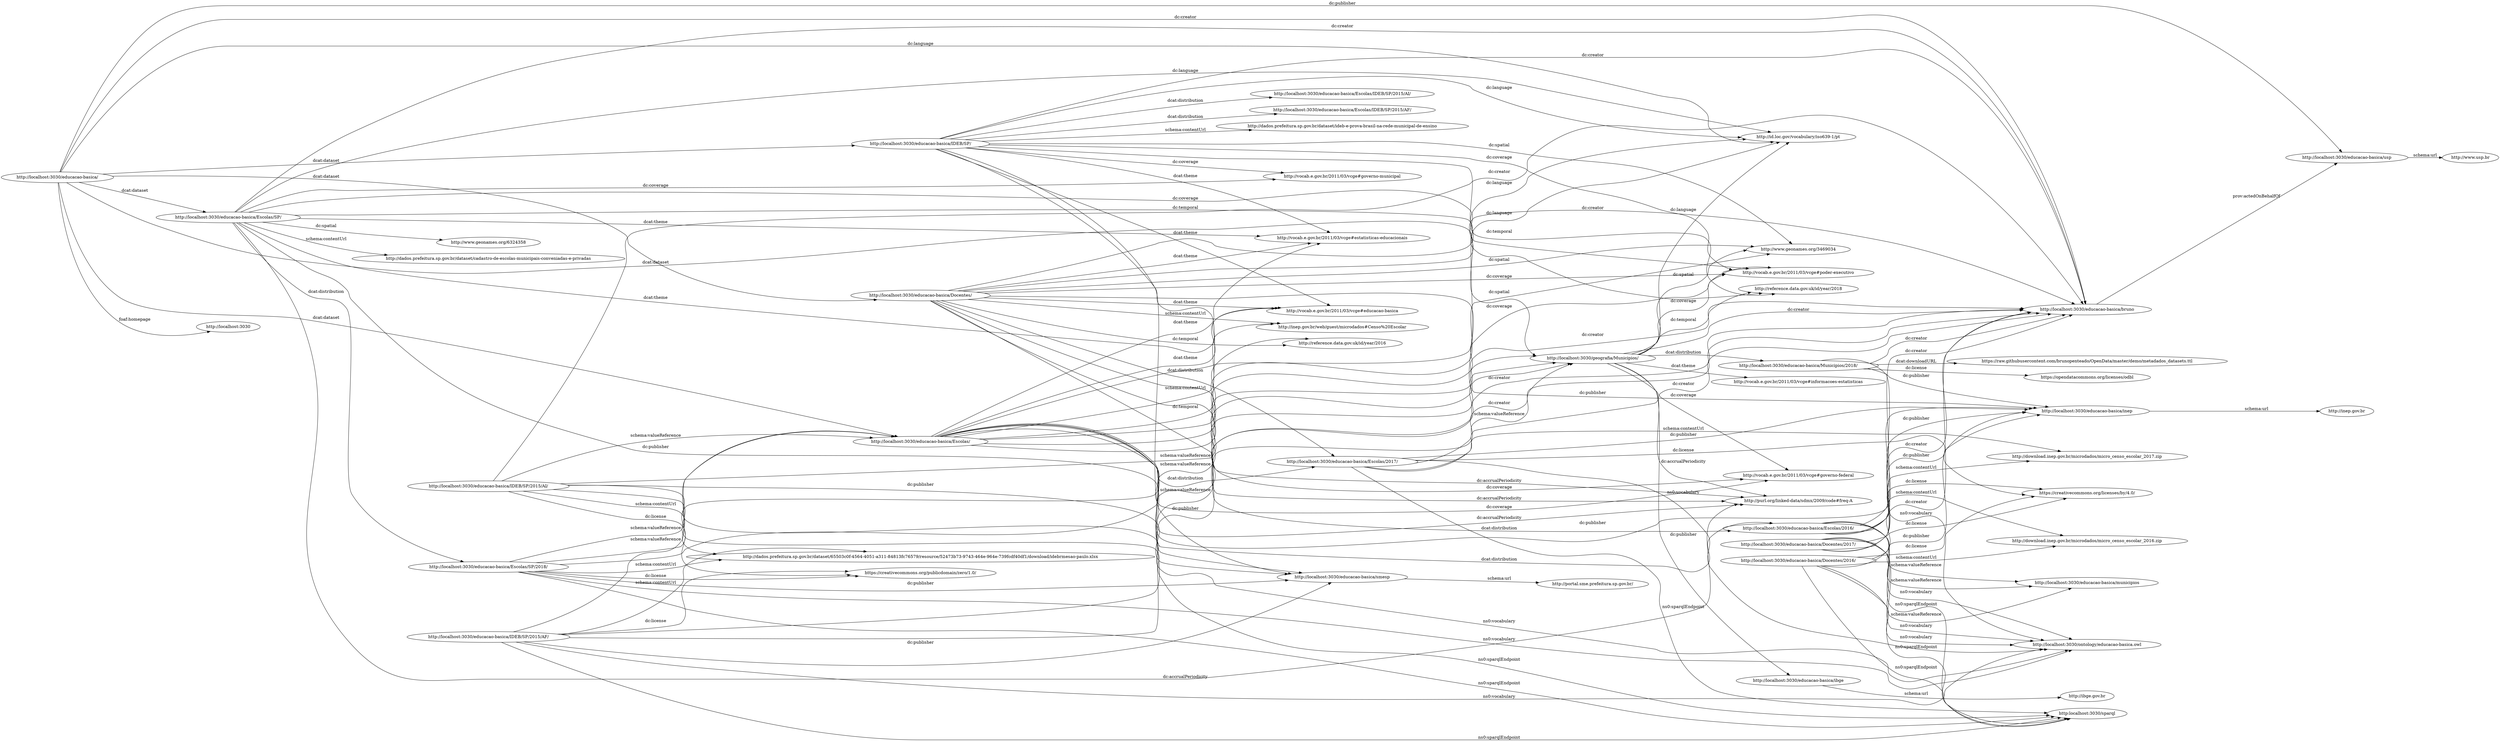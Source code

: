 digraph ar2dtool_diagram { 
rankdir=LR;
size="1501"
	"http://localhost:3030/educacao-basica/Municipios/2018/" -> "https://raw.githubusercontent.com/brunopenteado/OpenData/master/demo/metadados_datasets.ttl" [ label = "dcat:downloadURL" ];
	"http://localhost:3030/educacao-basica/Municipios/2018/" -> "http://localhost:3030/educacao-basica/bruno" [ label = "dc:creator" ];
	"http://localhost:3030/educacao-basica/Municipios/2018/" -> "https://opendatacommons.org/licenses/odbl" [ label = "dc:license" ];
	"http://localhost:3030/educacao-basica/Municipios/2018/" -> "http://localhost:3030/educacao-basica/inep" [ label = "dc:publisher" ];
	"http://localhost:3030/educacao-basica/Municipios/2018/" -> "http://localhost:3030/ontology/educacao-basica.owl" [ label = "ns0:vocabulary" ];
	"http://localhost:3030/educacao-basica/Escolas/SP/2018/" -> "http://localhost:3030/educacao-basica/smesp" [ label = "dc:publisher" ];
	"http://localhost:3030/educacao-basica/Escolas/SP/2018/" -> "http://dados.prefeitura.sp.gov.br/dataset/65503c0f-4564-4051-a311-84813fc76579/resource/52473b73-9743-464e-964e-739fcdf40df1/download/idebrmesao-paulo.xlsx" [ label = "schema:contentUrl" ];
	"http://localhost:3030/educacao-basica/Escolas/SP/2018/" -> "https://creativecommons.org/publicdomain/zero/1.0/" [ label = "dc:license" ];
	"http://localhost:3030/educacao-basica/Escolas/SP/2018/" -> "http://localhost:3030/ontology/educacao-basica.owl" [ label = "ns0:vocabulary" ];
	"http://localhost:3030/educacao-basica/Escolas/SP/2018/" -> "http://localhost:3030/educacao-basica/bruno" [ label = "dc:creator" ];
	"http://localhost:3030/educacao-basica/Escolas/SP/2018/" -> "http://localhost:3030/geografia/Municipios/" [ label = "schema:valueReference" ];
	"http://localhost:3030/educacao-basica/Escolas/SP/2018/" -> "http://localhost:3030/educacao-basica/Escolas/" [ label = "schema:valueReference" ];
	"http://localhost:3030/educacao-basica/Escolas/SP/2018/" -> "http:localhost:3030/sparql" [ label = "ns0:sparqlEndpoint" ];
	"http://localhost:3030/educacao-basica/Escolas/" -> "http://localhost:3030/educacao-basica/Escolas/2016/" [ label = "dcat:distribution" ];
	"http://localhost:3030/educacao-basica/Escolas/" -> "http://localhost:3030/educacao-basica/bruno" [ label = "dc:creator" ];
	"http://localhost:3030/educacao-basica/Escolas/" -> "http://vocab.e.gov.br/2011/03/vcge#governo-federal" [ label = "dc:coverage" ];
	"http://localhost:3030/educacao-basica/Escolas/" -> "http://inep.gov.br/web/guest/microdados#Censo%20Escolar" [ label = "schema:contentUrl" ];
	"http://localhost:3030/educacao-basica/Escolas/" -> "http://vocab.e.gov.br/2011/03/vcge#educacao-basica" [ label = "dcat:theme" ];
	"http://localhost:3030/educacao-basica/Escolas/" -> "http://purl.org/linked-data/sdmx/2009/code#freq-A" [ label = "dc:accrualPeriodicity" ];
	"http://localhost:3030/educacao-basica/Escolas/" -> "http://vocab.e.gov.br/2011/03/vcge#estatisticas-educacionais" [ label = "dcat:theme" ];
	"http://localhost:3030/educacao-basica/Escolas/" -> "http://www.geonames.org/3469034" [ label = "dc:spatial" ];
	"http://localhost:3030/educacao-basica/Escolas/" -> "http://id.loc.gov/vocabulary/iso639-1/pt" [ label = "dc:language" ];
	"http://localhost:3030/educacao-basica/Escolas/" -> "http://localhost:3030/educacao-basica/inep" [ label = "dc:publisher" ];
	"http://localhost:3030/educacao-basica/Escolas/" -> "http://vocab.e.gov.br/2011/03/vcge#poder-executivo" [ label = "dc:coverage" ];
	"http://localhost:3030/educacao-basica/Escolas/" -> "http://localhost:3030/educacao-basica/Escolas/2017/" [ label = "dcat:distribution" ];
	"http://localhost:3030/educacao-basica/Escolas/" -> "http://reference.data.gov.uk/id/year/2016" [ label = "dc:temporal" ];
	"http://localhost:3030/geografia/Municipios/" -> "http://purl.org/linked-data/sdmx/2009/code#freq-A" [ label = "dc:accrualPeriodicity" ];
	"http://localhost:3030/geografia/Municipios/" -> "http://www.geonames.org/3469034" [ label = "dc:spatial" ];
	"http://localhost:3030/geografia/Municipios/" -> "http://id.loc.gov/vocabulary/iso639-1/pt" [ label = "dc:language" ];
	"http://localhost:3030/geografia/Municipios/" -> "http://vocab.e.gov.br/2011/03/vcge#governo-federal" [ label = "dc:coverage" ];
	"http://localhost:3030/geografia/Municipios/" -> "http://vocab.e.gov.br/2011/03/vcge#poder-executivo" [ label = "dc:coverage" ];
	"http://localhost:3030/geografia/Municipios/" -> "http://localhost:3030/educacao-basica/bruno" [ label = "dc:creator" ];
	"http://localhost:3030/geografia/Municipios/" -> "http://vocab.e.gov.br/2011/03/vcge#informacoes-estatisticas" [ label = "dcat:theme" ];
	"http://localhost:3030/geografia/Municipios/" -> "http://reference.data.gov.uk/id/year/2018" [ label = "dc:temporal" ];
	"http://localhost:3030/geografia/Municipios/" -> "http://localhost:3030/educacao-basica/Municipios/2018/" [ label = "dcat:distribution" ];
	"http://localhost:3030/geografia/Municipios/" -> "http://localhost:3030/educacao-basica/ibge" [ label = "dc:publisher" ];
	"http://localhost:3030/educacao-basica/bruno" -> "http://localhost:3030/educacao-basica/usp" [ label = "prov:actedOnBehalfOf" ];
	"http://localhost:3030/educacao-basica/IDEB/SP/2015/AI/" -> "https://creativecommons.org/publicdomain/zero/1.0/" [ label = "dc:license" ];
	"http://localhost:3030/educacao-basica/IDEB/SP/2015/AI/" -> "http://localhost:3030/ontology/educacao-basica.owl" [ label = "ns0:vocabulary" ];
	"http://localhost:3030/educacao-basica/IDEB/SP/2015/AI/" -> "http://localhost:3030/educacao-basica/bruno" [ label = "dc:creator" ];
	"http://localhost:3030/educacao-basica/IDEB/SP/2015/AI/" -> "http:localhost:3030/sparql" [ label = "ns0:sparqlEndpoint" ];
	"http://localhost:3030/educacao-basica/IDEB/SP/2015/AI/" -> "http://localhost:3030/educacao-basica/Escolas/" [ label = "schema:valueReference" ];
	"http://localhost:3030/educacao-basica/IDEB/SP/2015/AI/" -> "http://dados.prefeitura.sp.gov.br/dataset/65503c0f-4564-4051-a311-84813fc76579/resource/52473b73-9743-464e-964e-739fcdf40df1/download/idebrmesao-paulo.xlsx" [ label = "schema:contentUrl" ];
	"http://localhost:3030/educacao-basica/IDEB/SP/2015/AI/" -> "http://localhost:3030/educacao-basica/smesp" [ label = "dc:publisher" ];
	"http://localhost:3030/educacao-basica/IDEB/SP/2015/AI/" -> "http://localhost:3030/geografia/Municipios/" [ label = "schema:valueReference" ];
	"http://localhost:3030/educacao-basica/usp" -> "http://www.usp.br" [ label = "schema:url" ];
	"http://localhost:3030/educacao-basica/Docentes/" -> "http://reference.data.gov.uk/id/year/2016" [ label = "dc:temporal" ];
	"http://localhost:3030/educacao-basica/Docentes/" -> "http://id.loc.gov/vocabulary/iso639-1/pt" [ label = "dc:language" ];
	"http://localhost:3030/educacao-basica/Docentes/" -> "http://inep.gov.br/web/guest/microdados#Censo%20Escolar" [ label = "schema:contentUrl" ];
	"http://localhost:3030/educacao-basica/Docentes/" -> "http://vocab.e.gov.br/2011/03/vcge#poder-executivo" [ label = "dc:coverage" ];
	"http://localhost:3030/educacao-basica/Docentes/" -> "http://localhost:3030/educacao-basica/inep" [ label = "dc:publisher" ];
	"http://localhost:3030/educacao-basica/Docentes/" -> "http://vocab.e.gov.br/2011/03/vcge#educacao-basica" [ label = "dcat:theme" ];
	"http://localhost:3030/educacao-basica/Docentes/" -> "http://localhost:3030/educacao-basica/bruno" [ label = "dc:creator" ];
	"http://localhost:3030/educacao-basica/Docentes/" -> "http://localhost:3030/educacao-basica/Escolas/2016/" [ label = "dcat:distribution" ];
	"http://localhost:3030/educacao-basica/Docentes/" -> "http://localhost:3030/educacao-basica/Escolas/2017/" [ label = "dcat:distribution" ];
	"http://localhost:3030/educacao-basica/Docentes/" -> "http://vocab.e.gov.br/2011/03/vcge#governo-federal" [ label = "dc:coverage" ];
	"http://localhost:3030/educacao-basica/Docentes/" -> "http://vocab.e.gov.br/2011/03/vcge#estatisticas-educacionais" [ label = "dcat:theme" ];
	"http://localhost:3030/educacao-basica/Docentes/" -> "http://www.geonames.org/3469034" [ label = "dc:spatial" ];
	"http://localhost:3030/educacao-basica/Docentes/" -> "http://purl.org/linked-data/sdmx/2009/code#freq-A" [ label = "dc:accrualPeriodicity" ];
	"http://localhost:3030/educacao-basica/smesp" -> "http://portal.sme.prefeitura.sp.gov.br/" [ label = "schema:url" ];
	"http://localhost:3030/educacao-basica/inep" -> "http://inep.gov.br" [ label = "schema:url" ];
	"http://localhost:3030/educacao-basica/IDEB/SP/" -> "http://purl.org/linked-data/sdmx/2009/code#freq-A" [ label = "dc:accrualPeriodicity" ];
	"http://localhost:3030/educacao-basica/IDEB/SP/" -> "http://localhost:3030/educacao-basica/bruno" [ label = "dc:creator" ];
	"http://localhost:3030/educacao-basica/IDEB/SP/" -> "http://vocab.e.gov.br/2011/03/vcge#governo-municipal" [ label = "dc:coverage" ];
	"http://localhost:3030/educacao-basica/IDEB/SP/" -> "http://localhost:3030/educacao-basica/Escolas/IDEB/SP/2015/AF/" [ label = "dcat:distribution" ];
	"http://localhost:3030/educacao-basica/IDEB/SP/" -> "http://vocab.e.gov.br/2011/03/vcge#educacao-basica" [ label = "dcat:theme" ];
	"http://localhost:3030/educacao-basica/IDEB/SP/" -> "http://vocab.e.gov.br/2011/03/vcge#estatisticas-educacionais" [ label = "dcat:theme" ];
	"http://localhost:3030/educacao-basica/IDEB/SP/" -> "http://localhost:3030/educacao-basica/smesp" [ label = "dc:publisher" ];
	"http://localhost:3030/educacao-basica/IDEB/SP/" -> "http://id.loc.gov/vocabulary/iso639-1/pt" [ label = "dc:language" ];
	"http://localhost:3030/educacao-basica/IDEB/SP/" -> "http://dados.prefeitura.sp.gov.br/dataset/ideb-e-prova-brasil-na-rede-municipal-de-ensino" [ label = "schema:contentUrl" ];
	"http://localhost:3030/educacao-basica/IDEB/SP/" -> "http://vocab.e.gov.br/2011/03/vcge#poder-executivo" [ label = "dc:coverage" ];
	"http://localhost:3030/educacao-basica/IDEB/SP/" -> "http://reference.data.gov.uk/id/year/2018" [ label = "dc:temporal" ];
	"http://localhost:3030/educacao-basica/IDEB/SP/" -> "http://www.geonames.org/3469034" [ label = "dc:spatial" ];
	"http://localhost:3030/educacao-basica/IDEB/SP/" -> "http://localhost:3030/educacao-basica/Escolas/IDEB/SP/2015/AI/" [ label = "dcat:distribution" ];
	"http://localhost:3030/educacao-basica/IDEB/SP/2015/AF/" -> "http://localhost:3030/educacao-basica/smesp" [ label = "dc:publisher" ];
	"http://localhost:3030/educacao-basica/IDEB/SP/2015/AF/" -> "http://localhost:3030/ontology/educacao-basica.owl" [ label = "ns0:vocabulary" ];
	"http://localhost:3030/educacao-basica/IDEB/SP/2015/AF/" -> "http://localhost:3030/educacao-basica/Escolas/" [ label = "schema:valueReference" ];
	"http://localhost:3030/educacao-basica/IDEB/SP/2015/AF/" -> "http://localhost:3030/educacao-basica/bruno" [ label = "dc:creator" ];
	"http://localhost:3030/educacao-basica/IDEB/SP/2015/AF/" -> "https://creativecommons.org/publicdomain/zero/1.0/" [ label = "dc:license" ];
	"http://localhost:3030/educacao-basica/IDEB/SP/2015/AF/" -> "http://localhost:3030/geografia/Municipios/" [ label = "schema:valueReference" ];
	"http://localhost:3030/educacao-basica/IDEB/SP/2015/AF/" -> "http://dados.prefeitura.sp.gov.br/dataset/65503c0f-4564-4051-a311-84813fc76579/resource/52473b73-9743-464e-964e-739fcdf40df1/download/idebrmesao-paulo.xlsx" [ label = "schema:contentUrl" ];
	"http://localhost:3030/educacao-basica/IDEB/SP/2015/AF/" -> "http:localhost:3030/sparql" [ label = "ns0:sparqlEndpoint" ];
	"http://localhost:3030/educacao-basica/" -> "http://localhost:3030/geografia/Municipios/" [ label = "dcat:dataset" ];
	"http://localhost:3030/educacao-basica/" -> "http://localhost:3030/educacao-basica/Docentes/" [ label = "dcat:dataset" ];
	"http://localhost:3030/educacao-basica/" -> "http://localhost:3030/educacao-basica/usp" [ label = "dc:publisher" ];
	"http://localhost:3030/educacao-basica/" -> "http://localhost:3030/educacao-basica/Escolas/" [ label = "dcat:dataset" ];
	"http://localhost:3030/educacao-basica/" -> "http://localhost:3030/educacao-basica/IDEB/SP/" [ label = "dcat:dataset" ];
	"http://localhost:3030/educacao-basica/" -> "http://id.loc.gov/vocabulary/iso639-1/pt" [ label = "dc:language" ];
	"http://localhost:3030/educacao-basica/" -> "http://localhost:3030/educacao-basica/Escolas/SP/" [ label = "dcat:dataset" ];
	"http://localhost:3030/educacao-basica/" -> "http://localhost:3030/educacao-basica/bruno" [ label = "dc:creator" ];
	"http://localhost:3030/educacao-basica/" -> "http://localhost:3030" [ label = "foaf:homepage" ];
	"http://localhost:3030/educacao-basica/Escolas/2017/" -> "http:localhost:3030/sparql" [ label = "ns0:sparqlEndpoint" ];
	"http://localhost:3030/educacao-basica/Escolas/2017/" -> "https://creativecommons.org/licenses/by/4.0/" [ label = "dc:license" ];
	"http://localhost:3030/educacao-basica/Escolas/2017/" -> "http://localhost:3030/geografia/Municipios/" [ label = "schema:valueReference" ];
	"http://localhost:3030/educacao-basica/Escolas/2017/" -> "http://localhost:3030/educacao-basica/inep" [ label = "dc:publisher" ];
	"http://localhost:3030/educacao-basica/Escolas/2017/" -> "http://download.inep.gov.br/microdados/micro_censo_escolar_2017.zip" [ label = "schema:contentUrl" ];
	"http://localhost:3030/educacao-basica/Escolas/2017/" -> "http://localhost:3030/educacao-basica/bruno" [ label = "dc:creator" ];
	"http://localhost:3030/educacao-basica/Escolas/2017/" -> "http://localhost:3030/ontology/educacao-basica.owl" [ label = "ns0:vocabulary" ];
	"http://localhost:3030/educacao-basica/Docentes/2017/" -> "http:localhost:3030/sparql" [ label = "ns0:sparqlEndpoint" ];
	"http://localhost:3030/educacao-basica/Docentes/2017/" -> "http://localhost:3030/educacao-basica/municipios" [ label = "schema:valueReference" ];
	"http://localhost:3030/educacao-basica/Docentes/2017/" -> "https://creativecommons.org/licenses/by/4.0/" [ label = "dc:license" ];
	"http://localhost:3030/educacao-basica/Docentes/2017/" -> "http://localhost:3030/ontology/educacao-basica.owl" [ label = "ns0:vocabulary" ];
	"http://localhost:3030/educacao-basica/Docentes/2017/" -> "http://localhost:3030/educacao-basica/bruno" [ label = "dc:creator" ];
	"http://localhost:3030/educacao-basica/Docentes/2017/" -> "http://localhost:3030/educacao-basica/inep" [ label = "dc:publisher" ];
	"http://localhost:3030/educacao-basica/Docentes/2017/" -> "http://download.inep.gov.br/microdados/micro_censo_escolar_2017.zip" [ label = "schema:contentUrl" ];
	"http://localhost:3030/educacao-basica/ibge" -> "http://ibge.gov.br" [ label = "schema:url" ];
	"http://localhost:3030/educacao-basica/Escolas/2016/" -> "http://localhost:3030/ontology/educacao-basica.owl" [ label = "ns0:vocabulary" ];
	"http://localhost:3030/educacao-basica/Escolas/2016/" -> "http://localhost:3030/educacao-basica/bruno" [ label = "dc:creator" ];
	"http://localhost:3030/educacao-basica/Escolas/2016/" -> "http://localhost:3030/educacao-basica/municipios" [ label = "schema:valueReference" ];
	"http://localhost:3030/educacao-basica/Escolas/2016/" -> "https://creativecommons.org/licenses/by/4.0/" [ label = "dc:license" ];
	"http://localhost:3030/educacao-basica/Escolas/2016/" -> "http:localhost:3030/sparql" [ label = "ns0:sparqlEndpoint" ];
	"http://localhost:3030/educacao-basica/Escolas/2016/" -> "http://download.inep.gov.br/microdados/micro_censo_escolar_2016.zip" [ label = "schema:contentUrl" ];
	"http://localhost:3030/educacao-basica/Escolas/2016/" -> "http://localhost:3030/educacao-basica/inep" [ label = "dc:publisher" ];
	"http://localhost:3030/educacao-basica/Escolas/SP/" -> "http://localhost:3030/educacao-basica/bruno" [ label = "dc:creator" ];
	"http://localhost:3030/educacao-basica/Escolas/SP/" -> "http://reference.data.gov.uk/id/year/2018" [ label = "dc:temporal" ];
	"http://localhost:3030/educacao-basica/Escolas/SP/" -> "http://localhost:3030/educacao-basica/smesp" [ label = "dc:publisher" ];
	"http://localhost:3030/educacao-basica/Escolas/SP/" -> "http://localhost:3030/educacao-basica/Escolas/SP/2018/" [ label = "dcat:distribution" ];
	"http://localhost:3030/educacao-basica/Escolas/SP/" -> "http://purl.org/linked-data/sdmx/2009/code#freq-A" [ label = "dc:accrualPeriodicity" ];
	"http://localhost:3030/educacao-basica/Escolas/SP/" -> "http://www.geonames.org/6324358" [ label = "dc:spatial" ];
	"http://localhost:3030/educacao-basica/Escolas/SP/" -> "http://id.loc.gov/vocabulary/iso639-1/pt" [ label = "dc:language" ];
	"http://localhost:3030/educacao-basica/Escolas/SP/" -> "http://dados.prefeitura.sp.gov.br/dataset/cadastro-de-escolas-municipais-conveniadas-e-privadas" [ label = "schema:contentUrl" ];
	"http://localhost:3030/educacao-basica/Escolas/SP/" -> "http://vocab.e.gov.br/2011/03/vcge#estatisticas-educacionais" [ label = "dcat:theme" ];
	"http://localhost:3030/educacao-basica/Escolas/SP/" -> "http://vocab.e.gov.br/2011/03/vcge#educacao-basica" [ label = "dcat:theme" ];
	"http://localhost:3030/educacao-basica/Escolas/SP/" -> "http://vocab.e.gov.br/2011/03/vcge#poder-executivo" [ label = "dc:coverage" ];
	"http://localhost:3030/educacao-basica/Escolas/SP/" -> "http://vocab.e.gov.br/2011/03/vcge#governo-municipal" [ label = "dc:coverage" ];
	"http://localhost:3030/educacao-basica/Docentes/2016/" -> "http://localhost:3030/ontology/educacao-basica.owl" [ label = "ns0:vocabulary" ];
	"http://localhost:3030/educacao-basica/Docentes/2016/" -> "http://localhost:3030/educacao-basica/municipios" [ label = "schema:valueReference" ];
	"http://localhost:3030/educacao-basica/Docentes/2016/" -> "https://creativecommons.org/licenses/by/4.0/" [ label = "dc:license" ];
	"http://localhost:3030/educacao-basica/Docentes/2016/" -> "http://localhost:3030/educacao-basica/bruno" [ label = "dc:creator" ];
	"http://localhost:3030/educacao-basica/Docentes/2016/" -> "http://localhost:3030/educacao-basica/inep" [ label = "dc:publisher" ];
	"http://localhost:3030/educacao-basica/Docentes/2016/" -> "http://download.inep.gov.br/microdados/micro_censo_escolar_2016.zip" [ label = "schema:contentUrl" ];
	"http://localhost:3030/educacao-basica/Docentes/2016/" -> "http:localhost:3030/sparql" [ label = "ns0:sparqlEndpoint" ];

}
